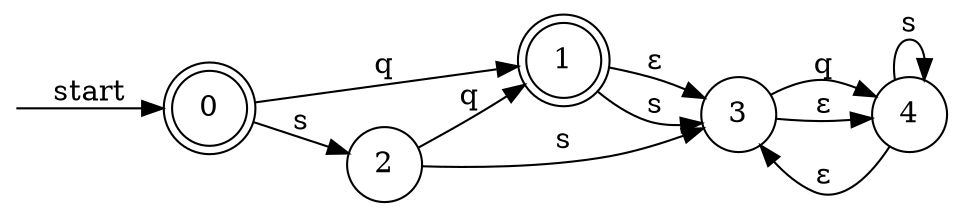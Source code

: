 digraph enfa {
    rankdir = LR;
    node [shape = doublecircle];    __start [style = invis, shape = point];
    __start -> "0" [ label = "start" ];
    node [shape = doublecircle]; "1" "0"
    node [shape = circle];
    "2" -> "3" [ label = "s" ];
    "0" -> "2" [ label = "s" ];
    "2" -> "1" [ label = "q" ];
    "1" -> "3" [ label = "&epsilon;" ];
    "4" -> "4" [ label = "s" ];
    "4" -> "3" [ label = "&epsilon;" ];
    "3" -> "4" [ label = "q" ];
    "3" -> "4" [ label = "&epsilon;" ];
    "0" -> "1" [ label = "q" ];
    "1" -> "3" [ label = "s" ];
}
